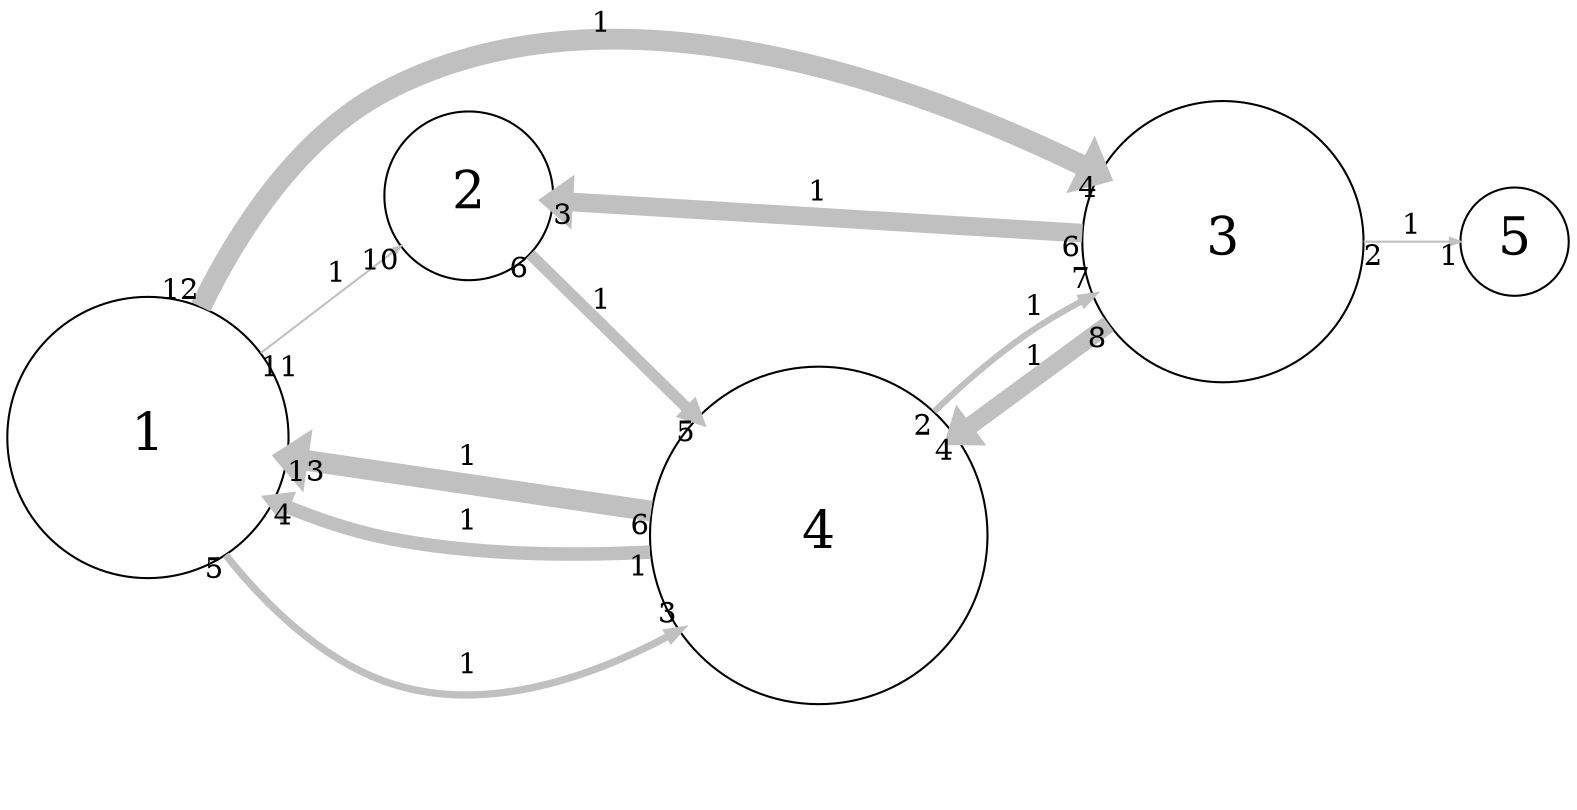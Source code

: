 digraph "" {
	graph [bb="0,0,735.62,377.51",
		overlap=false,
		rankdir=LR,
		ratio=0.5,
		scale=1,
		splines=spline
	];
	node [fontsize=25,
		label="\N",
		shape=circle
	];
	edge [arrowsize=0.5,
		splines=true
	];
	0	[height=1.875,
		label=1,
		pos="67.619,171.01",
		width=1.875];
	1	[height=1.125,
		label=2,
		pos="218.62,287.01",
		width=1.125];
	0 -> 1	[key=0,
		capacity=1,
		color=grey,
		from_pd=10,
		head_lp="179.34,254.22",
		headlabel=10,
		label=1,
		lp="156.62,247.26",
		penwidth=1.0,
		pos="e,186.09,262.47 121.57,212.24 141.3,227.6 163.23,244.67 181.15,258.62",
		pt=19,
		tail_lp="114.82,220.49",
		taillabel=11,
		to_pd=9];
	2	[height=1.875,
		label=3,
		pos="573.62,264.01",
		width=1.875];
	0 -> 2	[key=0,
		capacity=1,
		color=grey,
		from_pd=11,
		head_lp="511.08,305.35",
		headlabel=4,
		label=1,
		lp="280.62,369.26",
		penwidth=10.0,
		pos="e,514.45,297.1 92.161,234.08 109.71,271.29 137.69,315.25 178.12,337.01 281.94,392.91 420.96,342.96 503.23,302.7",
		pt=1,
		tail_lp="85.411,242.33",
		taillabel=12,
		to_pd=3];
	3	[height=2.25,
		label=4,
		pos="382.62,125.01",
		width=2.25];
	0 -> 3	[key=0,
		capacity=1,
		color=grey,
		from_pd=4,
		head_lp="314.01,85.276",
		headlabel=3,
		label=1,
		lp="218.62,60.265",
		penwidth=3.5,
		pos="e,317.39,77.026 103.95,113.99 122.6,89.588 147.91,63.891 178.12,51.515 220.94,33.97 269.67,50.328 308.7,72.024",
		pt=14,
		tail_lp="100.57,105.74",
		taillabel=5,
		to_pd=2];
	1 -> 3	[key=0,
		capacity=1,
		color=grey,
		from_pd=5,
		head_lp="321.18,190.33",
		headlabel=5,
		label=1,
		lp="280.62,233.26",
		penwidth=5.5,
		pos="e,324.55,182.08 247.84,258.8 266.81,239.82 292.64,214 316.54,190.1",
		pt=10,
		tail_lp="251.21,250.55",
		taillabel=6,
		to_pd=4];
	2 -> 1	[key=0,
		capacity=1,
		color=grey,
		from_pd=5,
		head_lp="262.8,276.17",
		headlabel=3,
		label=1,
		lp="382.62,289.26",
		penwidth=9.0,
		pos="e,259.43,284.42 505.9,268.36 437.89,272.79 333.8,279.57 271.65,283.62",
		pt=3,
		tail_lp="502.53,260.11",
		taillabel=6,
		to_pd=2];
	2 -> 3	[key=0,
		capacity=1,
		color=grey,
		from_pd=7,
		head_lp="445.51,163.71",
		headlabel=4,
		label=1,
		lp="484.62,208.26",
		penwidth=8.5,
		pos="e,448.89,171.96 519,223.56 508.73,215.88 498.05,207.92 487.99,200.51 478.44,193.48 468.37,186.12 458.4,178.86",
		pt=4,
		tail_lp="515.63,215.31",
		taillabel=8,
		to_pd=3];
	4	[height=0.71693,
		label=5,
		pos="709.62,264.01",
		width=0.71693];
	2 -> 4	[key=0,
		capacity=1,
		color=grey,
		from_pd=1,
		head_lp="680.18,255.76",
		headlabel=1,
		label=1,
		lp="662.62,272.26",
		penwidth=1.0,
		pos="e,683.56,264.01 641.23,264.01 653.74,264.01 666.27,264.01 677.07,264.01",
		pt=19,
		tail_lp="644.6,255.76",
		taillabel=2,
		to_pd=0];
	3 -> 0	[key=0,
		capacity=1,
		color=grey,
		from_pd=5,
		head_lp="141.37,169.57",
		headlabel=13,
		label=1,
		lp="218.62,162.26",
		penwidth=10.0,
		pos="e,134.62,161.32 302.12,136.7 254.56,143.69 194.35,152.54 146.99,159.5",
		pt=1,
		tail_lp="298.75,128.45",
		taillabel=6,
		to_pd=12];
	3 -> 0	[key=1,
		capacity=1,
		color=grey,
		from_pd=0,
		head_lp="131.01,131.27",
		headlabel=4,
		label=1,
		lp="218.62,130.26",
		penwidth=6.5,
		pos="e,127.63,139.52 302.07,116.01 264.15,113.75 218.39,114 178.12,122.51 164.72,125.35 150.96,129.94 137.92,135.19",
		pt=8,
		tail_lp="298.69,107.76",
		taillabel=1,
		to_pd=3];
	3 -> 2	[key=0,
		capacity=1,
		color=grey,
		from_pd=1,
		head_lp="508.84,227.76",
		headlabel=7,
		label=1,
		lp="484.62,228.26",
		penwidth=3.0,
		pos="e,512.22,236.01 439.63,182.83 452.7,194.86 466.98,206.93 481.24,217.01 488.45,222.11 496.29,227 504.25,231.56",
		pt=15,
		tail_lp="443,191.08",
		taillabel=2,
		to_pd=6];
}
